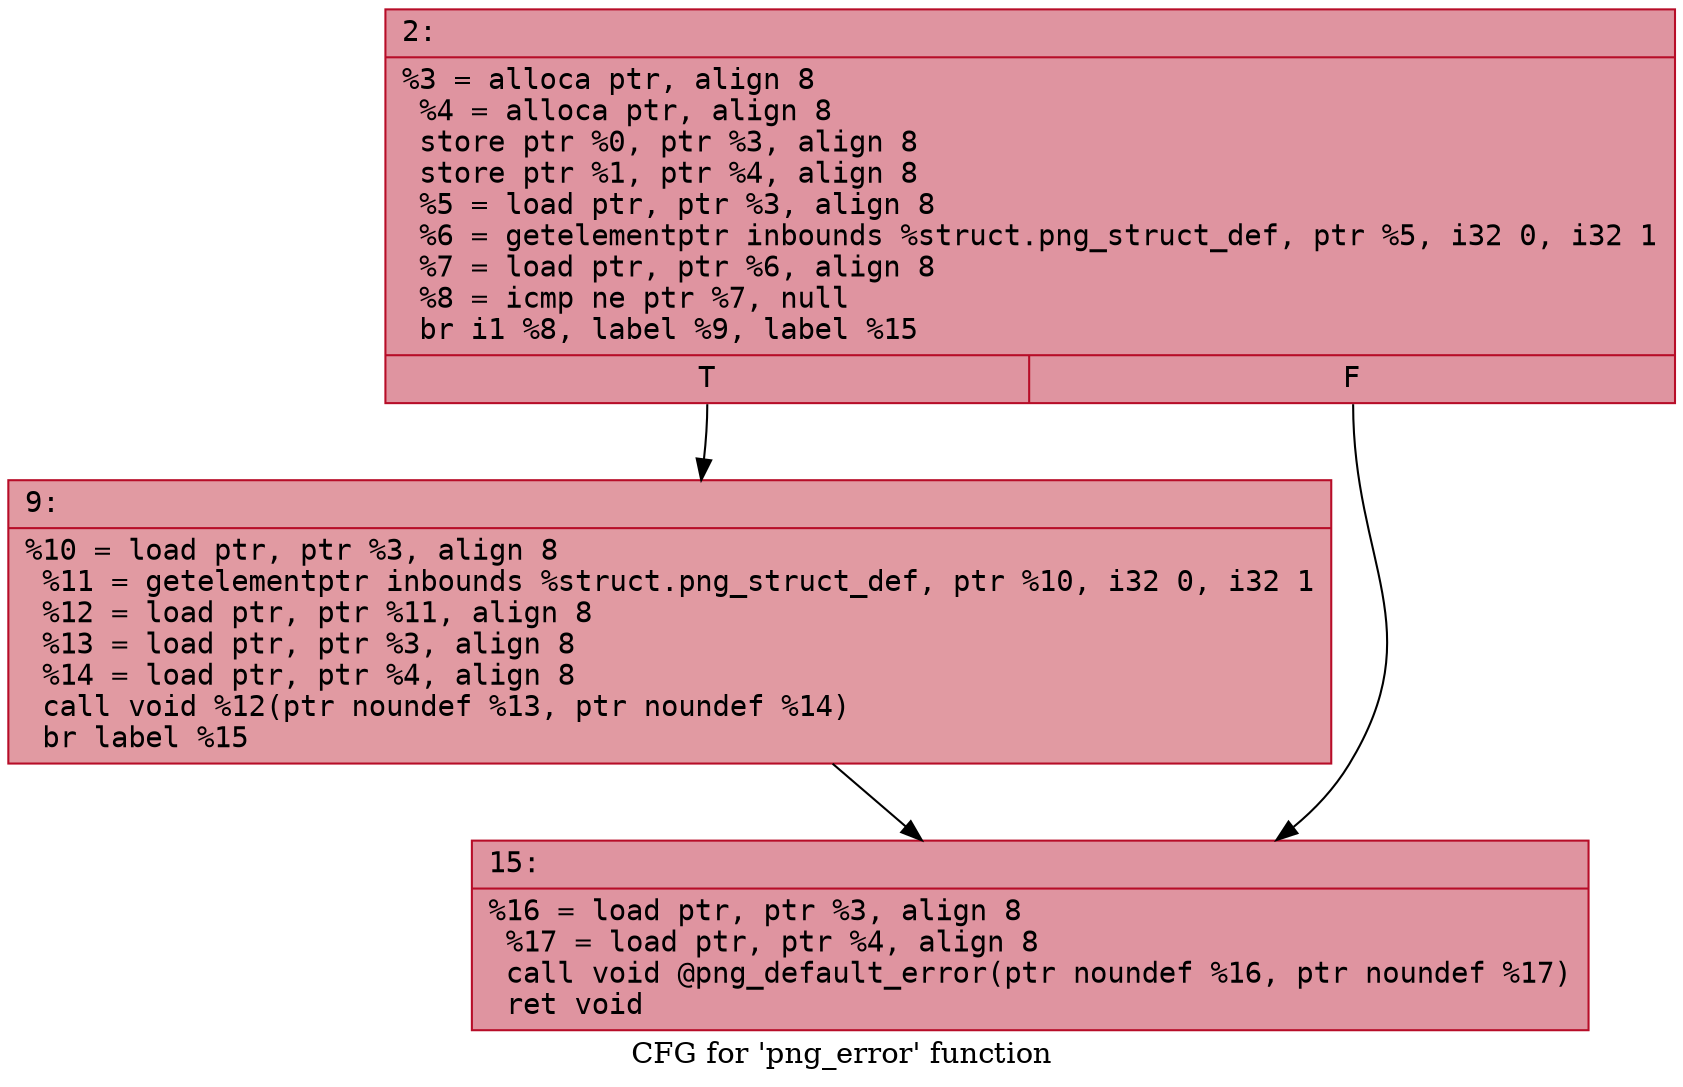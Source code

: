 digraph "CFG for 'png_error' function" {
	label="CFG for 'png_error' function";

	Node0x600000c85a90 [shape=record,color="#b70d28ff", style=filled, fillcolor="#b70d2870" fontname="Courier",label="{2:\l|  %3 = alloca ptr, align 8\l  %4 = alloca ptr, align 8\l  store ptr %0, ptr %3, align 8\l  store ptr %1, ptr %4, align 8\l  %5 = load ptr, ptr %3, align 8\l  %6 = getelementptr inbounds %struct.png_struct_def, ptr %5, i32 0, i32 1\l  %7 = load ptr, ptr %6, align 8\l  %8 = icmp ne ptr %7, null\l  br i1 %8, label %9, label %15\l|{<s0>T|<s1>F}}"];
	Node0x600000c85a90:s0 -> Node0x600000c85ae0[tooltip="2 -> 9\nProbability 62.50%" ];
	Node0x600000c85a90:s1 -> Node0x600000c85b30[tooltip="2 -> 15\nProbability 37.50%" ];
	Node0x600000c85ae0 [shape=record,color="#b70d28ff", style=filled, fillcolor="#bb1b2c70" fontname="Courier",label="{9:\l|  %10 = load ptr, ptr %3, align 8\l  %11 = getelementptr inbounds %struct.png_struct_def, ptr %10, i32 0, i32 1\l  %12 = load ptr, ptr %11, align 8\l  %13 = load ptr, ptr %3, align 8\l  %14 = load ptr, ptr %4, align 8\l  call void %12(ptr noundef %13, ptr noundef %14)\l  br label %15\l}"];
	Node0x600000c85ae0 -> Node0x600000c85b30[tooltip="9 -> 15\nProbability 100.00%" ];
	Node0x600000c85b30 [shape=record,color="#b70d28ff", style=filled, fillcolor="#b70d2870" fontname="Courier",label="{15:\l|  %16 = load ptr, ptr %3, align 8\l  %17 = load ptr, ptr %4, align 8\l  call void @png_default_error(ptr noundef %16, ptr noundef %17)\l  ret void\l}"];
}
